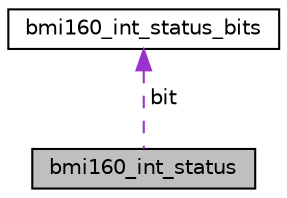 digraph "bmi160_int_status"
{
  edge [fontname="Helvetica",fontsize="10",labelfontname="Helvetica",labelfontsize="10"];
  node [fontname="Helvetica",fontsize="10",shape=record];
  Node1 [label="bmi160_int_status",height=0.2,width=0.4,color="black", fillcolor="grey75", style="filled", fontcolor="black"];
  Node2 -> Node1 [dir="back",color="darkorchid3",fontsize="10",style="dashed",label=" bit" ,fontname="Helvetica"];
  Node2 [label="bmi160_int_status_bits",height=0.2,width=0.4,color="black", fillcolor="white", style="filled",URL="$structbmi160__int__status__bits.html",tooltip="bmi160 interrupt status bits structure "];
}
